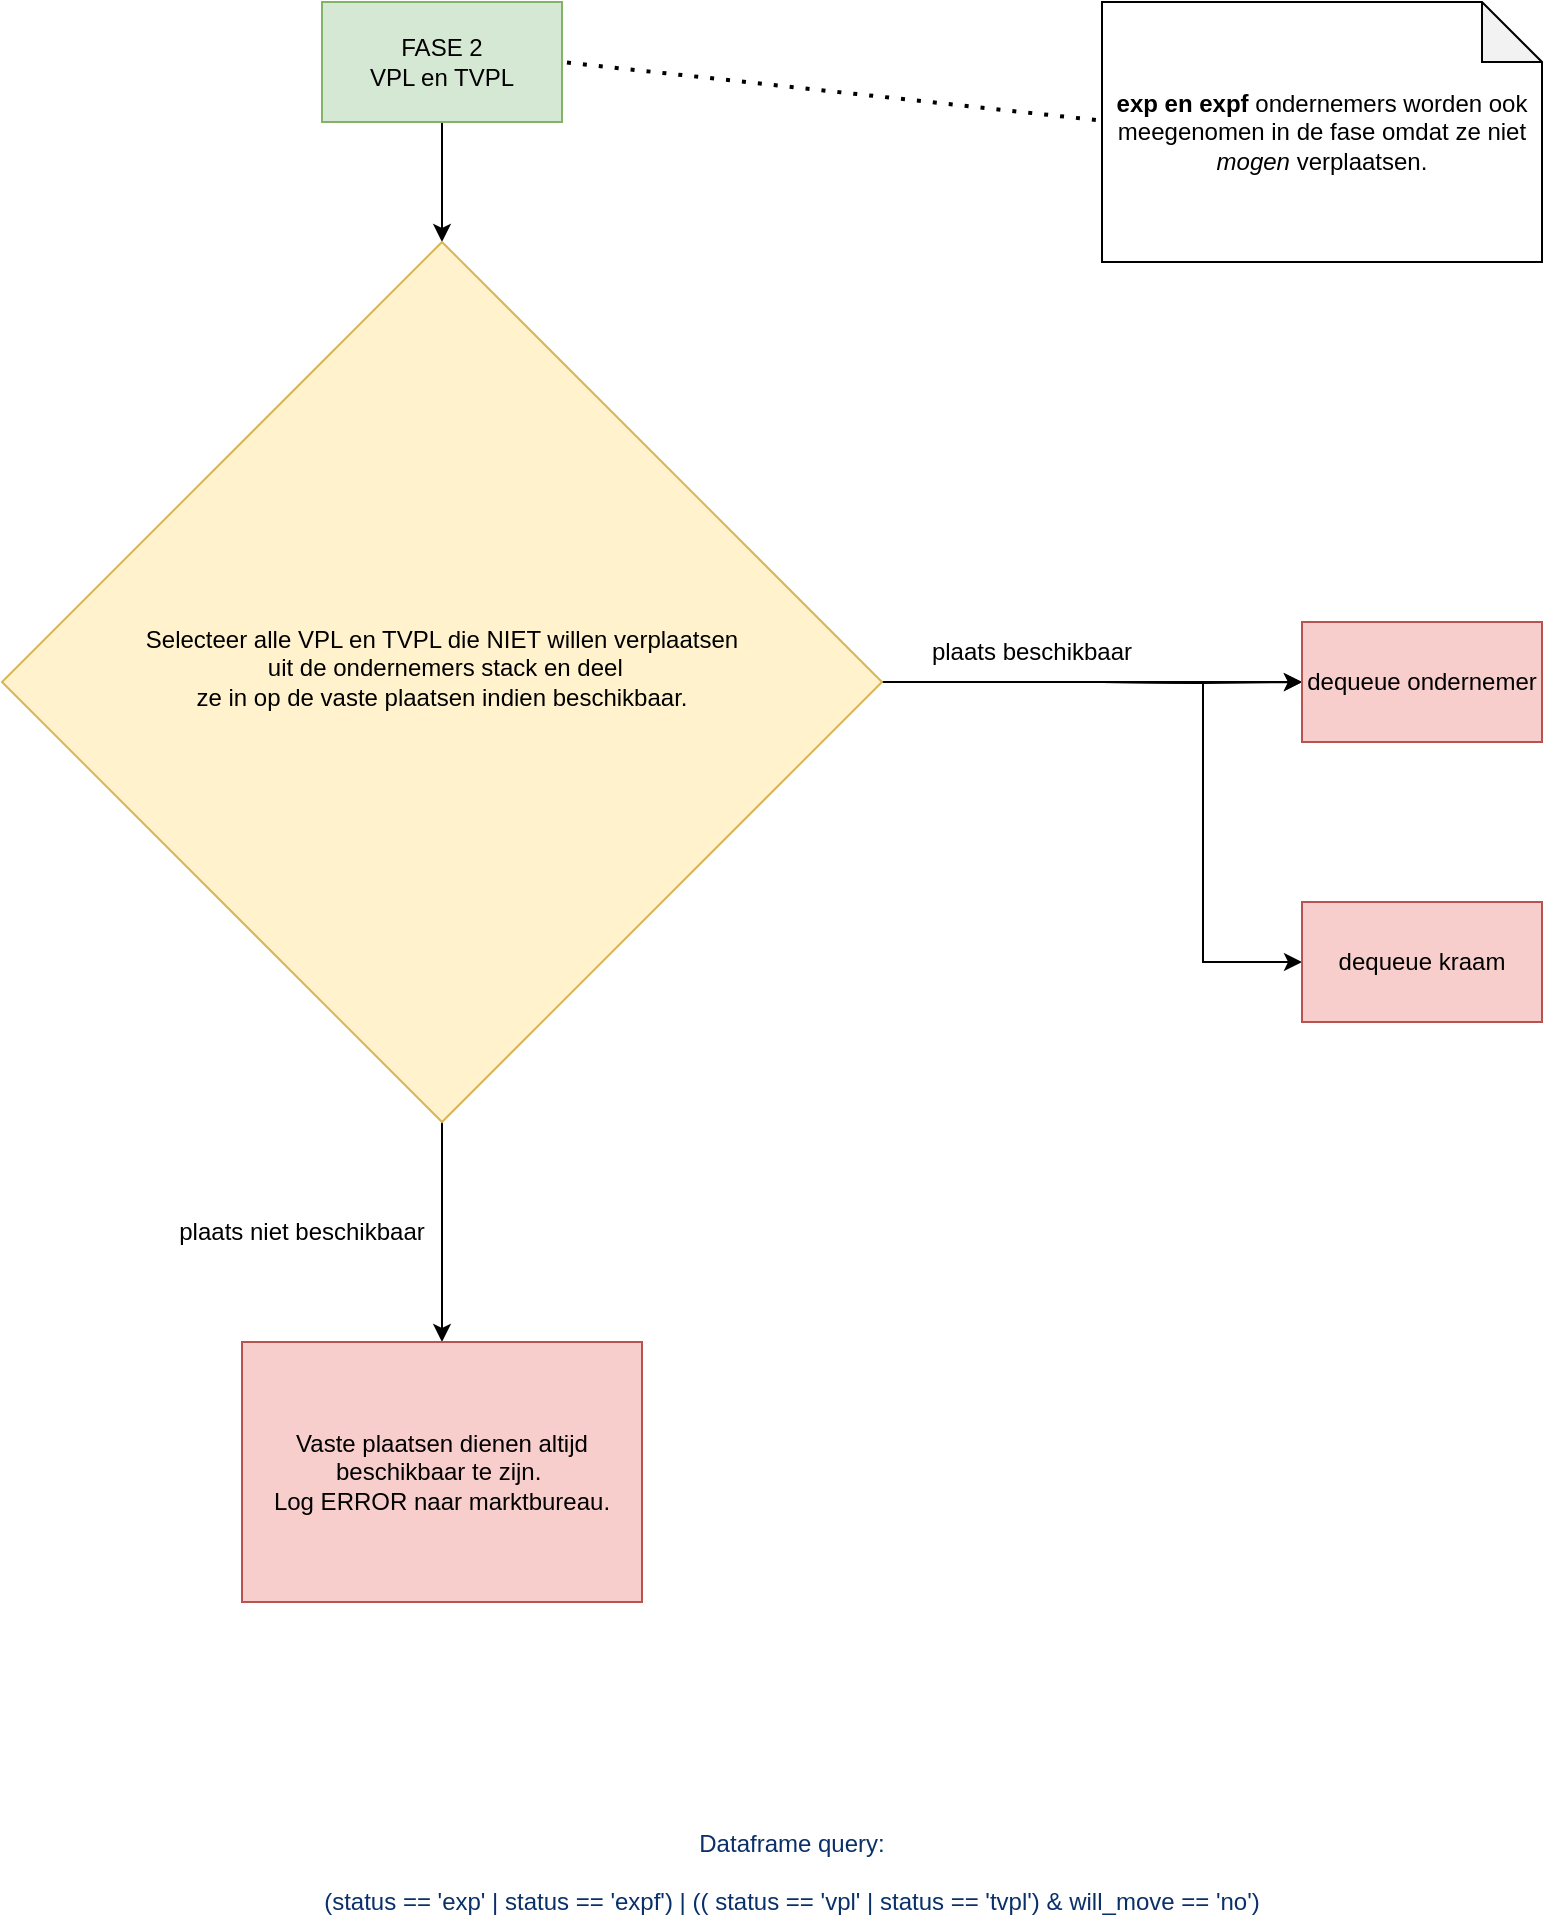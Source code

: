 <mxfile version="16.0.2" type="device"><diagram id="2v4jxzu3ZxlfjbvKkniW" name="Page-1"><mxGraphModel dx="1422" dy="905" grid="1" gridSize="10" guides="1" tooltips="1" connect="1" arrows="1" fold="1" page="1" pageScale="1" pageWidth="850" pageHeight="1100" math="0" shadow="0"><root><mxCell id="0"/><mxCell id="1" parent="0"/><mxCell id="-M2dSIuLJMHDOt5Kam6V-3" style="edgeStyle=orthogonalEdgeStyle;rounded=0;orthogonalLoop=1;jettySize=auto;html=1;" parent="1" source="-M2dSIuLJMHDOt5Kam6V-1" target="-M2dSIuLJMHDOt5Kam6V-2" edge="1"><mxGeometry relative="1" as="geometry"/></mxCell><mxCell id="-M2dSIuLJMHDOt5Kam6V-1" value="FASE 2&lt;br&gt;VPL en TVPL" style="rounded=0;whiteSpace=wrap;html=1;fillColor=#d5e8d4;strokeColor=#82b366;" parent="1" vertex="1"><mxGeometry x="190" y="40" width="120" height="60" as="geometry"/></mxCell><mxCell id="-M2dSIuLJMHDOt5Kam6V-4" style="edgeStyle=orthogonalEdgeStyle;rounded=0;orthogonalLoop=1;jettySize=auto;html=1;" parent="1" source="-M2dSIuLJMHDOt5Kam6V-2" edge="1"><mxGeometry relative="1" as="geometry"><mxPoint x="250" y="710" as="targetPoint"/></mxGeometry></mxCell><mxCell id="-M2dSIuLJMHDOt5Kam6V-13" style="edgeStyle=orthogonalEdgeStyle;rounded=0;orthogonalLoop=1;jettySize=auto;html=1;entryX=0;entryY=0.5;entryDx=0;entryDy=0;" parent="1" source="-M2dSIuLJMHDOt5Kam6V-2" target="-M2dSIuLJMHDOt5Kam6V-11" edge="1"><mxGeometry relative="1" as="geometry"/></mxCell><mxCell id="-M2dSIuLJMHDOt5Kam6V-2" value="Selecteer alle VPL en TVPL die NIET willen verplaatsen&lt;br&gt;&amp;nbsp;uit de ondernemers stack en deel&lt;br&gt;ze in op de vaste plaatsen indien beschikbaar.&lt;br&gt;&lt;br&gt;" style="rhombus;whiteSpace=wrap;html=1;fillColor=#fff2cc;strokeColor=#d6b656;" parent="1" vertex="1"><mxGeometry x="30" y="160" width="440" height="440" as="geometry"/></mxCell><mxCell id="-M2dSIuLJMHDOt5Kam6V-5" value="Vaste plaatsen dienen altijd beschikbaar te zijn.&amp;nbsp;&lt;br&gt;Log ERROR naar marktbureau." style="rounded=0;whiteSpace=wrap;html=1;fillColor=#f8cecc;strokeColor=#b85450;" parent="1" vertex="1"><mxGeometry x="150" y="710" width="200" height="130" as="geometry"/></mxCell><mxCell id="-M2dSIuLJMHDOt5Kam6V-10" style="edgeStyle=orthogonalEdgeStyle;rounded=0;orthogonalLoop=1;jettySize=auto;html=1;entryX=0;entryY=0.5;entryDx=0;entryDy=0;" parent="1" target="-M2dSIuLJMHDOt5Kam6V-9" edge="1"><mxGeometry relative="1" as="geometry"><mxPoint x="580" y="380" as="sourcePoint"/></mxGeometry></mxCell><mxCell id="-M2dSIuLJMHDOt5Kam6V-12" style="edgeStyle=orthogonalEdgeStyle;rounded=0;orthogonalLoop=1;jettySize=auto;html=1;" parent="1" target="-M2dSIuLJMHDOt5Kam6V-11" edge="1"><mxGeometry relative="1" as="geometry"><mxPoint x="580" y="380" as="sourcePoint"/></mxGeometry></mxCell><mxCell id="-M2dSIuLJMHDOt5Kam6V-9" value="dequeue kraam" style="rounded=0;whiteSpace=wrap;html=1;fillColor=#f8cecc;strokeColor=#b85450;" parent="1" vertex="1"><mxGeometry x="680" y="490" width="120" height="60" as="geometry"/></mxCell><mxCell id="-M2dSIuLJMHDOt5Kam6V-11" value="dequeue ondernemer" style="rounded=0;whiteSpace=wrap;html=1;fillColor=#f8cecc;strokeColor=#b85450;" parent="1" vertex="1"><mxGeometry x="680" y="350" width="120" height="60" as="geometry"/></mxCell><mxCell id="-NVcnnWPVcF67iGXN5M2-1" value="&lt;b&gt;exp en expf &lt;/b&gt;ondernemers worden ook meegenomen in de fase omdat ze niet &lt;i&gt;mogen&lt;/i&gt; verplaatsen." style="shape=note;whiteSpace=wrap;html=1;backgroundOutline=1;darkOpacity=0.05;" parent="1" vertex="1"><mxGeometry x="580" y="40" width="220" height="130" as="geometry"/></mxCell><mxCell id="-NVcnnWPVcF67iGXN5M2-3" value="plaats beschikbaar" style="text;html=1;strokeColor=none;fillColor=none;align=center;verticalAlign=middle;whiteSpace=wrap;rounded=0;" parent="1" vertex="1"><mxGeometry x="480" y="350" width="130" height="30" as="geometry"/></mxCell><mxCell id="-NVcnnWPVcF67iGXN5M2-4" value="plaats niet beschikbaar" style="text;html=1;strokeColor=none;fillColor=none;align=center;verticalAlign=middle;whiteSpace=wrap;rounded=0;" parent="1" vertex="1"><mxGeometry x="100" y="640" width="160" height="30" as="geometry"/></mxCell><mxCell id="-NVcnnWPVcF67iGXN5M2-5" value="&lt;span style=&quot;color: rgb(10 , 48 , 105) ; font-family: , , &amp;#34;sf mono&amp;#34; , &amp;#34;menlo&amp;#34; , &amp;#34;consolas&amp;#34; , &amp;#34;liberation mono&amp;#34; , monospace ; background-color: rgb(255 , 255 , 255)&quot;&gt;Dataframe query:&lt;br&gt;&lt;br&gt;(status == 'exp' | status == 'expf') | (( status == 'vpl' | status == 'tvpl') &amp;amp; will_move == 'no')&lt;/span&gt;" style="text;html=1;strokeColor=none;fillColor=none;align=center;verticalAlign=middle;whiteSpace=wrap;rounded=0;" parent="1" vertex="1"><mxGeometry x="140" y="960" width="570" height="30" as="geometry"/></mxCell><mxCell id="WW7drUPuv332hA_q9kas-1" value="" style="endArrow=none;dashed=1;html=1;dashPattern=1 3;strokeWidth=2;rounded=0;entryX=1;entryY=0.5;entryDx=0;entryDy=0;exitX=-0.014;exitY=0.454;exitDx=0;exitDy=0;exitPerimeter=0;" edge="1" parent="1" source="-NVcnnWPVcF67iGXN5M2-1" target="-M2dSIuLJMHDOt5Kam6V-1"><mxGeometry width="50" height="50" relative="1" as="geometry"><mxPoint x="400" y="430" as="sourcePoint"/><mxPoint x="450" y="380" as="targetPoint"/></mxGeometry></mxCell></root></mxGraphModel></diagram></mxfile>
